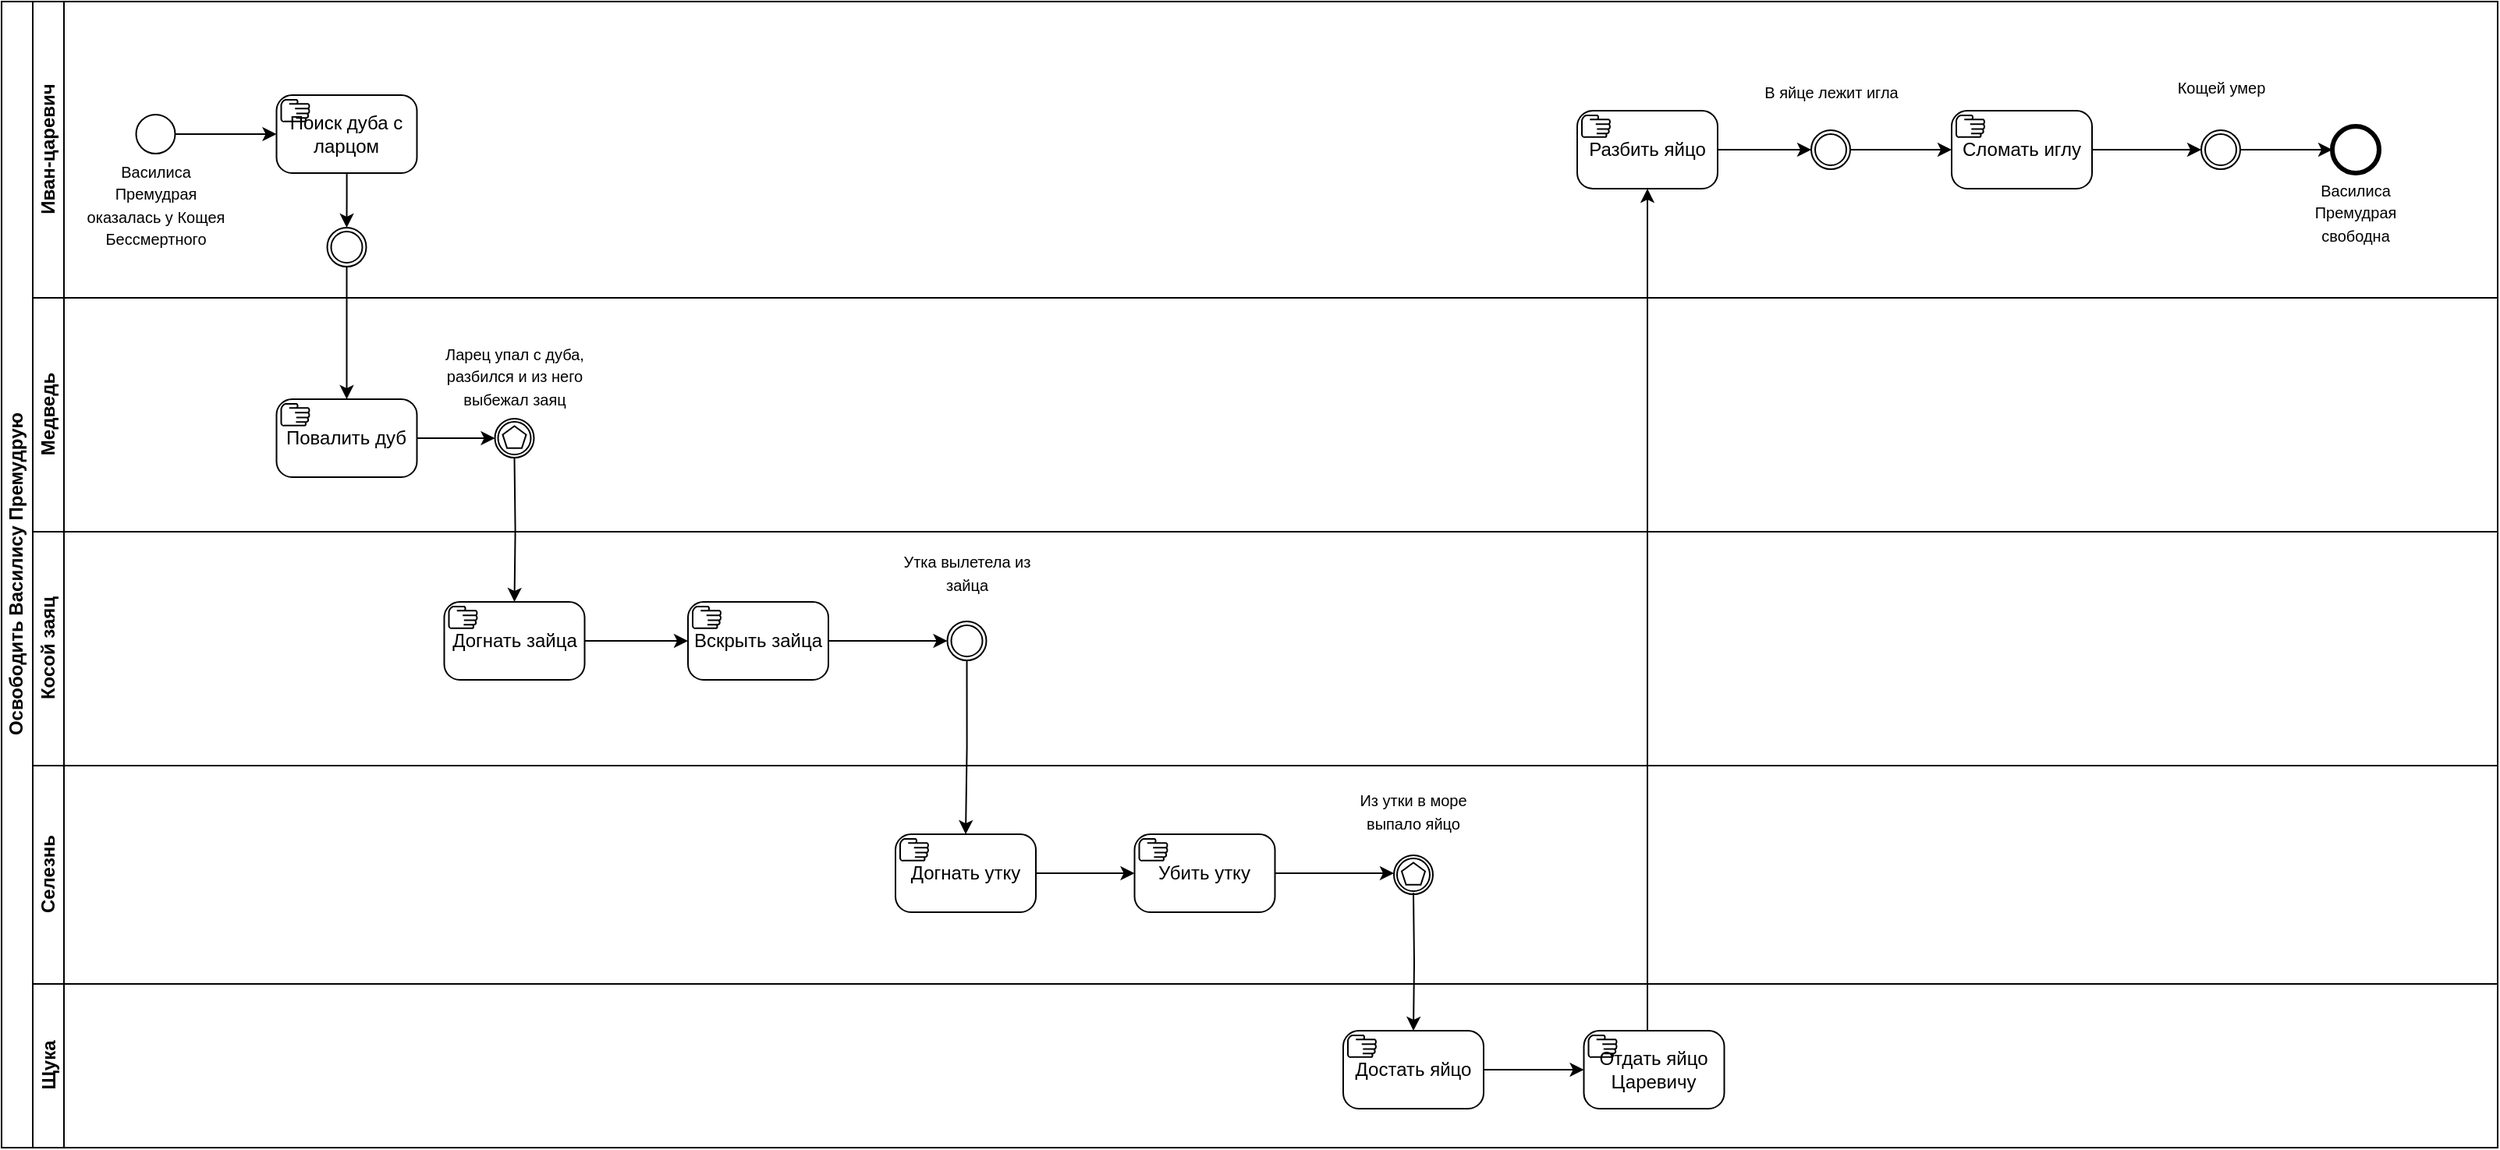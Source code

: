 <mxfile version="22.0.8" type="device">
  <diagram name="Страница — 1" id="PkLhhXdjjKa_ItACIKk9">
    <mxGraphModel dx="1896" dy="1025" grid="1" gridSize="10" guides="1" tooltips="1" connect="1" arrows="1" fold="1" page="1" pageScale="1" pageWidth="827" pageHeight="1169" math="0" shadow="0">
      <root>
        <mxCell id="0" />
        <mxCell id="1" parent="0" />
        <mxCell id="CV_Ubwuvu3cbsaa69gCw-7" value="Освободить Василису Премудрую" style="swimlane;html=1;childLayout=stackLayout;resizeParent=1;resizeParentMax=0;horizontal=0;startSize=20;horizontalStack=0;whiteSpace=wrap;" vertex="1" parent="1">
          <mxGeometry x="160" y="200" width="1600" height="735" as="geometry" />
        </mxCell>
        <mxCell id="CV_Ubwuvu3cbsaa69gCw-9" value="Иван-царевич&lt;br&gt;" style="swimlane;html=1;startSize=20;horizontal=0;" vertex="1" parent="CV_Ubwuvu3cbsaa69gCw-7">
          <mxGeometry x="20" width="1580" height="190" as="geometry" />
        </mxCell>
        <mxCell id="CV_Ubwuvu3cbsaa69gCw-19" value="" style="points=[[0.145,0.145,0],[0.5,0,0],[0.855,0.145,0],[1,0.5,0],[0.855,0.855,0],[0.5,1,0],[0.145,0.855,0],[0,0.5,0]];shape=mxgraph.bpmn.event;html=1;verticalLabelPosition=bottom;labelBackgroundColor=#ffffff;verticalAlign=top;align=center;perimeter=ellipsePerimeter;outlineConnect=0;aspect=fixed;outline=standard;symbol=general;" vertex="1" parent="CV_Ubwuvu3cbsaa69gCw-9">
          <mxGeometry x="66.25" y="72.5" width="25" height="25" as="geometry" />
        </mxCell>
        <mxCell id="CV_Ubwuvu3cbsaa69gCw-22" style="edgeStyle=orthogonalEdgeStyle;rounded=0;orthogonalLoop=1;jettySize=auto;html=1;" edge="1" parent="CV_Ubwuvu3cbsaa69gCw-9" source="CV_Ubwuvu3cbsaa69gCw-19" target="CV_Ubwuvu3cbsaa69gCw-21">
          <mxGeometry relative="1" as="geometry" />
        </mxCell>
        <mxCell id="CV_Ubwuvu3cbsaa69gCw-21" value="Поиск дуба с ларцом" style="points=[[0.25,0,0],[0.5,0,0],[0.75,0,0],[1,0.25,0],[1,0.5,0],[1,0.75,0],[0.75,1,0],[0.5,1,0],[0.25,1,0],[0,0.75,0],[0,0.5,0],[0,0.25,0]];shape=mxgraph.bpmn.task;whiteSpace=wrap;rectStyle=rounded;size=10;html=1;container=1;expand=0;collapsible=0;taskMarker=manual;" vertex="1" parent="CV_Ubwuvu3cbsaa69gCw-9">
          <mxGeometry x="156.25" y="60" width="90" height="50" as="geometry" />
        </mxCell>
        <mxCell id="CV_Ubwuvu3cbsaa69gCw-24" value="" style="edgeStyle=orthogonalEdgeStyle;rounded=0;orthogonalLoop=1;jettySize=auto;html=1;" edge="1" parent="CV_Ubwuvu3cbsaa69gCw-9" source="CV_Ubwuvu3cbsaa69gCw-21" target="CV_Ubwuvu3cbsaa69gCw-23">
          <mxGeometry relative="1" as="geometry" />
        </mxCell>
        <mxCell id="CV_Ubwuvu3cbsaa69gCw-23" value="" style="points=[[0.145,0.145,0],[0.5,0,0],[0.855,0.145,0],[1,0.5,0],[0.855,0.855,0],[0.5,1,0],[0.145,0.855,0],[0,0.5,0]];shape=mxgraph.bpmn.event;html=1;verticalLabelPosition=bottom;labelBackgroundColor=#ffffff;verticalAlign=top;align=center;perimeter=ellipsePerimeter;outlineConnect=0;aspect=fixed;outline=throwing;symbol=general;" vertex="1" parent="CV_Ubwuvu3cbsaa69gCw-9">
          <mxGeometry x="188.75" y="145" width="25" height="25" as="geometry" />
        </mxCell>
        <mxCell id="CV_Ubwuvu3cbsaa69gCw-20" value="&lt;font style=&quot;font-size: 10px;&quot;&gt;Василиса Премудрая оказалась у Кощея Бессмертного&lt;/font&gt;" style="text;html=1;strokeColor=none;fillColor=none;align=center;verticalAlign=middle;whiteSpace=wrap;rounded=0;" vertex="1" parent="CV_Ubwuvu3cbsaa69gCw-9">
          <mxGeometry x="30" y="115" width="97.5" height="30" as="geometry" />
        </mxCell>
        <mxCell id="CV_Ubwuvu3cbsaa69gCw-55" value="Разбить яйцо" style="points=[[0.25,0,0],[0.5,0,0],[0.75,0,0],[1,0.25,0],[1,0.5,0],[1,0.75,0],[0.75,1,0],[0.5,1,0],[0.25,1,0],[0,0.75,0],[0,0.5,0],[0,0.25,0]];shape=mxgraph.bpmn.task;whiteSpace=wrap;rectStyle=rounded;size=10;html=1;container=1;expand=0;collapsible=0;taskMarker=manual;" vertex="1" parent="CV_Ubwuvu3cbsaa69gCw-9">
          <mxGeometry x="990" y="70" width="90" height="50" as="geometry" />
        </mxCell>
        <mxCell id="CV_Ubwuvu3cbsaa69gCw-64" style="edgeStyle=orthogonalEdgeStyle;rounded=0;orthogonalLoop=1;jettySize=auto;html=1;" edge="1" parent="CV_Ubwuvu3cbsaa69gCw-9" source="CV_Ubwuvu3cbsaa69gCw-60" target="CV_Ubwuvu3cbsaa69gCw-63">
          <mxGeometry relative="1" as="geometry" />
        </mxCell>
        <mxCell id="CV_Ubwuvu3cbsaa69gCw-60" value="" style="points=[[0.145,0.145,0],[0.5,0,0],[0.855,0.145,0],[1,0.5,0],[0.855,0.855,0],[0.5,1,0],[0.145,0.855,0],[0,0.5,0]];shape=mxgraph.bpmn.event;html=1;verticalLabelPosition=bottom;labelBackgroundColor=#ffffff;verticalAlign=top;align=center;perimeter=ellipsePerimeter;outlineConnect=0;aspect=fixed;outline=throwing;symbol=general;" vertex="1" parent="CV_Ubwuvu3cbsaa69gCw-9">
          <mxGeometry x="1140" y="82.5" width="25" height="25" as="geometry" />
        </mxCell>
        <mxCell id="CV_Ubwuvu3cbsaa69gCw-61" value="&lt;font style=&quot;font-size: 10px;&quot;&gt;В яйце лежит игла&lt;br&gt;&lt;/font&gt;" style="text;html=1;strokeColor=none;fillColor=none;align=center;verticalAlign=middle;whiteSpace=wrap;rounded=0;" vertex="1" parent="CV_Ubwuvu3cbsaa69gCw-9">
          <mxGeometry x="1103.75" y="42.5" width="97.5" height="30" as="geometry" />
        </mxCell>
        <mxCell id="CV_Ubwuvu3cbsaa69gCw-62" style="edgeStyle=orthogonalEdgeStyle;rounded=0;orthogonalLoop=1;jettySize=auto;html=1;entryX=0;entryY=0.5;entryDx=0;entryDy=0;entryPerimeter=0;" edge="1" parent="CV_Ubwuvu3cbsaa69gCw-9" source="CV_Ubwuvu3cbsaa69gCw-55" target="CV_Ubwuvu3cbsaa69gCw-60">
          <mxGeometry relative="1" as="geometry" />
        </mxCell>
        <mxCell id="CV_Ubwuvu3cbsaa69gCw-63" value="Сломать иглу" style="points=[[0.25,0,0],[0.5,0,0],[0.75,0,0],[1,0.25,0],[1,0.5,0],[1,0.75,0],[0.75,1,0],[0.5,1,0],[0.25,1,0],[0,0.75,0],[0,0.5,0],[0,0.25,0]];shape=mxgraph.bpmn.task;whiteSpace=wrap;rectStyle=rounded;size=10;html=1;container=1;expand=0;collapsible=0;taskMarker=manual;" vertex="1" parent="CV_Ubwuvu3cbsaa69gCw-9">
          <mxGeometry x="1230" y="70" width="90" height="50" as="geometry" />
        </mxCell>
        <mxCell id="CV_Ubwuvu3cbsaa69gCw-65" value="" style="points=[[0.145,0.145,0],[0.5,0,0],[0.855,0.145,0],[1,0.5,0],[0.855,0.855,0],[0.5,1,0],[0.145,0.855,0],[0,0.5,0]];shape=mxgraph.bpmn.event;html=1;verticalLabelPosition=bottom;labelBackgroundColor=#ffffff;verticalAlign=top;align=center;perimeter=ellipsePerimeter;outlineConnect=0;aspect=fixed;outline=throwing;symbol=general;" vertex="1" parent="CV_Ubwuvu3cbsaa69gCw-9">
          <mxGeometry x="1390" y="82.5" width="25" height="25" as="geometry" />
        </mxCell>
        <mxCell id="CV_Ubwuvu3cbsaa69gCw-66" value="&lt;font style=&quot;font-size: 10px;&quot;&gt;Кощей умер&lt;br&gt;&lt;/font&gt;" style="text;html=1;strokeColor=none;fillColor=none;align=center;verticalAlign=middle;whiteSpace=wrap;rounded=0;" vertex="1" parent="CV_Ubwuvu3cbsaa69gCw-9">
          <mxGeometry x="1353.75" y="40" width="97.5" height="30" as="geometry" />
        </mxCell>
        <mxCell id="CV_Ubwuvu3cbsaa69gCw-68" style="edgeStyle=orthogonalEdgeStyle;rounded=0;orthogonalLoop=1;jettySize=auto;html=1;entryX=0;entryY=0.5;entryDx=0;entryDy=0;entryPerimeter=0;" edge="1" parent="CV_Ubwuvu3cbsaa69gCw-9" source="CV_Ubwuvu3cbsaa69gCw-63" target="CV_Ubwuvu3cbsaa69gCw-65">
          <mxGeometry relative="1" as="geometry" />
        </mxCell>
        <mxCell id="CV_Ubwuvu3cbsaa69gCw-69" value="" style="points=[[0.145,0.145,0],[0.5,0,0],[0.855,0.145,0],[1,0.5,0],[0.855,0.855,0],[0.5,1,0],[0.145,0.855,0],[0,0.5,0]];shape=mxgraph.bpmn.event;html=1;verticalLabelPosition=bottom;labelBackgroundColor=#ffffff;verticalAlign=top;align=center;perimeter=ellipsePerimeter;outlineConnect=0;aspect=fixed;outline=end;symbol=terminate2;" vertex="1" parent="CV_Ubwuvu3cbsaa69gCw-9">
          <mxGeometry x="1474" y="80" width="30" height="30" as="geometry" />
        </mxCell>
        <mxCell id="CV_Ubwuvu3cbsaa69gCw-70" value="&lt;font style=&quot;font-size: 10px;&quot;&gt;Василиса Премудрая свободна&lt;br&gt;&lt;/font&gt;" style="text;html=1;strokeColor=none;fillColor=none;align=center;verticalAlign=middle;whiteSpace=wrap;rounded=0;" vertex="1" parent="CV_Ubwuvu3cbsaa69gCw-9">
          <mxGeometry x="1440.25" y="120" width="97.5" height="30" as="geometry" />
        </mxCell>
        <mxCell id="CV_Ubwuvu3cbsaa69gCw-71" style="edgeStyle=orthogonalEdgeStyle;rounded=0;orthogonalLoop=1;jettySize=auto;html=1;exitX=1;exitY=0.5;exitDx=0;exitDy=0;exitPerimeter=0;entryX=0;entryY=0.5;entryDx=0;entryDy=0;entryPerimeter=0;" edge="1" parent="CV_Ubwuvu3cbsaa69gCw-9" source="CV_Ubwuvu3cbsaa69gCw-65" target="CV_Ubwuvu3cbsaa69gCw-69">
          <mxGeometry relative="1" as="geometry" />
        </mxCell>
        <mxCell id="CV_Ubwuvu3cbsaa69gCw-31" value="Медведь&lt;br&gt;" style="swimlane;html=1;startSize=20;horizontal=0;" vertex="1" parent="CV_Ubwuvu3cbsaa69gCw-7">
          <mxGeometry x="20" y="190" width="1580" height="150" as="geometry" />
        </mxCell>
        <mxCell id="CV_Ubwuvu3cbsaa69gCw-32" value="" style="edgeStyle=orthogonalEdgeStyle;rounded=0;orthogonalLoop=1;jettySize=auto;html=1;" edge="1" parent="CV_Ubwuvu3cbsaa69gCw-31" target="CV_Ubwuvu3cbsaa69gCw-34">
          <mxGeometry relative="1" as="geometry">
            <mxPoint x="240" y="65" as="sourcePoint" />
          </mxGeometry>
        </mxCell>
        <mxCell id="CV_Ubwuvu3cbsaa69gCw-30" value="&lt;font style=&quot;font-size: 10px;&quot;&gt;Ларец упал с дуба, разбился и из него выбежал заяц&lt;/font&gt;" style="text;html=1;strokeColor=none;fillColor=none;align=center;verticalAlign=middle;whiteSpace=wrap;rounded=0;" vertex="1" parent="CV_Ubwuvu3cbsaa69gCw-31">
          <mxGeometry x="260" y="35" width="97.5" height="30" as="geometry" />
        </mxCell>
        <mxCell id="CV_Ubwuvu3cbsaa69gCw-25" value="Повалить дуб" style="points=[[0.25,0,0],[0.5,0,0],[0.75,0,0],[1,0.25,0],[1,0.5,0],[1,0.75,0],[0.75,1,0],[0.5,1,0],[0.25,1,0],[0,0.75,0],[0,0.5,0],[0,0.25,0]];shape=mxgraph.bpmn.task;whiteSpace=wrap;rectStyle=rounded;size=10;html=1;container=1;expand=0;collapsible=0;taskMarker=manual;" vertex="1" parent="CV_Ubwuvu3cbsaa69gCw-31">
          <mxGeometry x="156.25" y="65" width="90" height="50" as="geometry" />
        </mxCell>
        <mxCell id="CV_Ubwuvu3cbsaa69gCw-29" value="" style="edgeStyle=orthogonalEdgeStyle;rounded=0;orthogonalLoop=1;jettySize=auto;html=1;" edge="1" parent="CV_Ubwuvu3cbsaa69gCw-31" source="CV_Ubwuvu3cbsaa69gCw-25">
          <mxGeometry relative="1" as="geometry">
            <mxPoint x="296.25" y="90" as="targetPoint" />
          </mxGeometry>
        </mxCell>
        <mxCell id="CV_Ubwuvu3cbsaa69gCw-57" value="" style="points=[[0.145,0.145,0],[0.5,0,0],[0.855,0.145,0],[1,0.5,0],[0.855,0.855,0],[0.5,1,0],[0.145,0.855,0],[0,0.5,0]];shape=mxgraph.bpmn.event;html=1;verticalLabelPosition=bottom;labelBackgroundColor=#ffffff;verticalAlign=top;align=center;perimeter=ellipsePerimeter;outlineConnect=0;aspect=fixed;outline=catching;symbol=multiple;" vertex="1" parent="CV_Ubwuvu3cbsaa69gCw-31">
          <mxGeometry x="296.25" y="77.5" width="25" height="25" as="geometry" />
        </mxCell>
        <mxCell id="CV_Ubwuvu3cbsaa69gCw-10" value="Косой заяц&lt;br&gt;" style="swimlane;html=1;startSize=20;horizontal=0;" vertex="1" parent="CV_Ubwuvu3cbsaa69gCw-7">
          <mxGeometry x="20" y="340" width="1580" height="150" as="geometry" />
        </mxCell>
        <mxCell id="CV_Ubwuvu3cbsaa69gCw-39" style="edgeStyle=orthogonalEdgeStyle;rounded=0;orthogonalLoop=1;jettySize=auto;html=1;" edge="1" parent="CV_Ubwuvu3cbsaa69gCw-10" source="CV_Ubwuvu3cbsaa69gCw-36" target="CV_Ubwuvu3cbsaa69gCw-38">
          <mxGeometry relative="1" as="geometry" />
        </mxCell>
        <mxCell id="CV_Ubwuvu3cbsaa69gCw-36" value="Догнать зайца" style="points=[[0.25,0,0],[0.5,0,0],[0.75,0,0],[1,0.25,0],[1,0.5,0],[1,0.75,0],[0.75,1,0],[0.5,1,0],[0.25,1,0],[0,0.75,0],[0,0.5,0],[0,0.25,0]];shape=mxgraph.bpmn.task;whiteSpace=wrap;rectStyle=rounded;size=10;html=1;container=1;expand=0;collapsible=0;taskMarker=manual;" vertex="1" parent="CV_Ubwuvu3cbsaa69gCw-10">
          <mxGeometry x="263.75" y="45" width="90" height="50" as="geometry" />
        </mxCell>
        <mxCell id="CV_Ubwuvu3cbsaa69gCw-42" value="" style="edgeStyle=orthogonalEdgeStyle;rounded=0;orthogonalLoop=1;jettySize=auto;html=1;" edge="1" parent="CV_Ubwuvu3cbsaa69gCw-10" source="CV_Ubwuvu3cbsaa69gCw-38" target="CV_Ubwuvu3cbsaa69gCw-41">
          <mxGeometry relative="1" as="geometry" />
        </mxCell>
        <mxCell id="CV_Ubwuvu3cbsaa69gCw-38" value="Вскрыть зайца&lt;br&gt;" style="points=[[0.25,0,0],[0.5,0,0],[0.75,0,0],[1,0.25,0],[1,0.5,0],[1,0.75,0],[0.75,1,0],[0.5,1,0],[0.25,1,0],[0,0.75,0],[0,0.5,0],[0,0.25,0]];shape=mxgraph.bpmn.task;whiteSpace=wrap;rectStyle=rounded;size=10;html=1;container=1;expand=0;collapsible=0;taskMarker=manual;" vertex="1" parent="CV_Ubwuvu3cbsaa69gCw-10">
          <mxGeometry x="420" y="45" width="90" height="50" as="geometry" />
        </mxCell>
        <mxCell id="CV_Ubwuvu3cbsaa69gCw-40" value="&lt;font style=&quot;font-size: 10px;&quot;&gt;Утка вылетела из зайца&lt;br&gt;&lt;/font&gt;" style="text;html=1;strokeColor=none;fillColor=none;align=center;verticalAlign=middle;whiteSpace=wrap;rounded=0;" vertex="1" parent="CV_Ubwuvu3cbsaa69gCw-10">
          <mxGeometry x="550" y="11" width="97.5" height="30" as="geometry" />
        </mxCell>
        <mxCell id="CV_Ubwuvu3cbsaa69gCw-41" value="" style="points=[[0.145,0.145,0],[0.5,0,0],[0.855,0.145,0],[1,0.5,0],[0.855,0.855,0],[0.5,1,0],[0.145,0.855,0],[0,0.5,0]];shape=mxgraph.bpmn.event;html=1;verticalLabelPosition=bottom;labelBackgroundColor=#ffffff;verticalAlign=top;align=center;perimeter=ellipsePerimeter;outlineConnect=0;aspect=fixed;outline=throwing;symbol=general;" vertex="1" parent="CV_Ubwuvu3cbsaa69gCw-10">
          <mxGeometry x="586.25" y="57.5" width="25" height="25" as="geometry" />
        </mxCell>
        <mxCell id="CV_Ubwuvu3cbsaa69gCw-14" value="Селезнь&lt;br&gt;" style="swimlane;html=1;startSize=20;horizontal=0;" vertex="1" parent="CV_Ubwuvu3cbsaa69gCw-7">
          <mxGeometry x="20" y="490" width="1580" height="140" as="geometry" />
        </mxCell>
        <mxCell id="CV_Ubwuvu3cbsaa69gCw-45" value="Догнать утку" style="points=[[0.25,0,0],[0.5,0,0],[0.75,0,0],[1,0.25,0],[1,0.5,0],[1,0.75,0],[0.75,1,0],[0.5,1,0],[0.25,1,0],[0,0.75,0],[0,0.5,0],[0,0.25,0]];shape=mxgraph.bpmn.task;whiteSpace=wrap;rectStyle=rounded;size=10;html=1;container=1;expand=0;collapsible=0;taskMarker=manual;" vertex="1" parent="CV_Ubwuvu3cbsaa69gCw-14">
          <mxGeometry x="553" y="44" width="90" height="50" as="geometry" />
        </mxCell>
        <mxCell id="CV_Ubwuvu3cbsaa69gCw-47" value="Убить утку" style="points=[[0.25,0,0],[0.5,0,0],[0.75,0,0],[1,0.25,0],[1,0.5,0],[1,0.75,0],[0.75,1,0],[0.5,1,0],[0.25,1,0],[0,0.75,0],[0,0.5,0],[0,0.25,0]];shape=mxgraph.bpmn.task;whiteSpace=wrap;rectStyle=rounded;size=10;html=1;container=1;expand=0;collapsible=0;taskMarker=manual;" vertex="1" parent="CV_Ubwuvu3cbsaa69gCw-14">
          <mxGeometry x="706.25" y="44" width="90" height="50" as="geometry" />
        </mxCell>
        <mxCell id="CV_Ubwuvu3cbsaa69gCw-44" style="edgeStyle=orthogonalEdgeStyle;rounded=0;orthogonalLoop=1;jettySize=auto;html=1;" edge="1" parent="CV_Ubwuvu3cbsaa69gCw-14" source="CV_Ubwuvu3cbsaa69gCw-45" target="CV_Ubwuvu3cbsaa69gCw-47">
          <mxGeometry relative="1" as="geometry" />
        </mxCell>
        <mxCell id="CV_Ubwuvu3cbsaa69gCw-48" value="&lt;font style=&quot;font-size: 10px;&quot;&gt;Из утки в море выпало яйцо&lt;br&gt;&lt;/font&gt;" style="text;html=1;strokeColor=none;fillColor=none;align=center;verticalAlign=middle;whiteSpace=wrap;rounded=0;" vertex="1" parent="CV_Ubwuvu3cbsaa69gCw-14">
          <mxGeometry x="836.25" y="14" width="97.5" height="30" as="geometry" />
        </mxCell>
        <mxCell id="CV_Ubwuvu3cbsaa69gCw-46" value="" style="edgeStyle=orthogonalEdgeStyle;rounded=0;orthogonalLoop=1;jettySize=auto;html=1;" edge="1" parent="CV_Ubwuvu3cbsaa69gCw-14" source="CV_Ubwuvu3cbsaa69gCw-47">
          <mxGeometry relative="1" as="geometry">
            <mxPoint x="872.5" y="69" as="targetPoint" />
          </mxGeometry>
        </mxCell>
        <mxCell id="CV_Ubwuvu3cbsaa69gCw-59" value="" style="points=[[0.145,0.145,0],[0.5,0,0],[0.855,0.145,0],[1,0.5,0],[0.855,0.855,0],[0.5,1,0],[0.145,0.855,0],[0,0.5,0]];shape=mxgraph.bpmn.event;html=1;verticalLabelPosition=bottom;labelBackgroundColor=#ffffff;verticalAlign=top;align=center;perimeter=ellipsePerimeter;outlineConnect=0;aspect=fixed;outline=catching;symbol=multiple;" vertex="1" parent="CV_Ubwuvu3cbsaa69gCw-14">
          <mxGeometry x="872.5" y="57.5" width="25" height="25" as="geometry" />
        </mxCell>
        <mxCell id="CV_Ubwuvu3cbsaa69gCw-13" value="Щука&lt;br&gt;" style="swimlane;startSize=20;horizontal=0;html=1;whiteSpace=wrap;" vertex="1" parent="CV_Ubwuvu3cbsaa69gCw-7">
          <mxGeometry x="20" y="630" width="1580" height="105" as="geometry" />
        </mxCell>
        <mxCell id="CV_Ubwuvu3cbsaa69gCw-51" value="Достать яйцо&lt;br&gt;" style="points=[[0.25,0,0],[0.5,0,0],[0.75,0,0],[1,0.25,0],[1,0.5,0],[1,0.75,0],[0.75,1,0],[0.5,1,0],[0.25,1,0],[0,0.75,0],[0,0.5,0],[0,0.25,0]];shape=mxgraph.bpmn.task;whiteSpace=wrap;rectStyle=rounded;size=10;html=1;container=1;expand=0;collapsible=0;taskMarker=manual;" vertex="1" parent="CV_Ubwuvu3cbsaa69gCw-13">
          <mxGeometry x="840" y="30" width="90" height="50" as="geometry" />
        </mxCell>
        <mxCell id="CV_Ubwuvu3cbsaa69gCw-52" value="Отдать яйцо Царевичу" style="points=[[0.25,0,0],[0.5,0,0],[0.75,0,0],[1,0.25,0],[1,0.5,0],[1,0.75,0],[0.75,1,0],[0.5,1,0],[0.25,1,0],[0,0.75,0],[0,0.5,0],[0,0.25,0]];shape=mxgraph.bpmn.task;whiteSpace=wrap;rectStyle=rounded;size=10;html=1;container=1;expand=0;collapsible=0;taskMarker=manual;" vertex="1" parent="CV_Ubwuvu3cbsaa69gCw-13">
          <mxGeometry x="994.25" y="30" width="90" height="50" as="geometry" />
        </mxCell>
        <mxCell id="CV_Ubwuvu3cbsaa69gCw-53" style="edgeStyle=orthogonalEdgeStyle;rounded=0;orthogonalLoop=1;jettySize=auto;html=1;" edge="1" parent="CV_Ubwuvu3cbsaa69gCw-13" source="CV_Ubwuvu3cbsaa69gCw-51" target="CV_Ubwuvu3cbsaa69gCw-52">
          <mxGeometry relative="1" as="geometry" />
        </mxCell>
        <mxCell id="CV_Ubwuvu3cbsaa69gCw-26" style="edgeStyle=orthogonalEdgeStyle;rounded=0;orthogonalLoop=1;jettySize=auto;html=1;" edge="1" parent="CV_Ubwuvu3cbsaa69gCw-7" source="CV_Ubwuvu3cbsaa69gCw-23" target="CV_Ubwuvu3cbsaa69gCw-25">
          <mxGeometry relative="1" as="geometry" />
        </mxCell>
        <mxCell id="CV_Ubwuvu3cbsaa69gCw-37" style="edgeStyle=orthogonalEdgeStyle;rounded=0;orthogonalLoop=1;jettySize=auto;html=1;entryX=0.5;entryY=0;entryDx=0;entryDy=0;entryPerimeter=0;" edge="1" parent="CV_Ubwuvu3cbsaa69gCw-7" target="CV_Ubwuvu3cbsaa69gCw-36">
          <mxGeometry relative="1" as="geometry">
            <mxPoint x="328.75" y="292.5" as="sourcePoint" />
          </mxGeometry>
        </mxCell>
        <mxCell id="CV_Ubwuvu3cbsaa69gCw-50" style="edgeStyle=orthogonalEdgeStyle;rounded=0;orthogonalLoop=1;jettySize=auto;html=1;" edge="1" parent="CV_Ubwuvu3cbsaa69gCw-7" source="CV_Ubwuvu3cbsaa69gCw-41" target="CV_Ubwuvu3cbsaa69gCw-45">
          <mxGeometry relative="1" as="geometry" />
        </mxCell>
        <mxCell id="CV_Ubwuvu3cbsaa69gCw-54" style="edgeStyle=orthogonalEdgeStyle;rounded=0;orthogonalLoop=1;jettySize=auto;html=1;entryX=0.5;entryY=0;entryDx=0;entryDy=0;entryPerimeter=0;" edge="1" parent="CV_Ubwuvu3cbsaa69gCw-7" target="CV_Ubwuvu3cbsaa69gCw-51">
          <mxGeometry relative="1" as="geometry">
            <mxPoint x="905" y="571.5" as="sourcePoint" />
          </mxGeometry>
        </mxCell>
        <mxCell id="CV_Ubwuvu3cbsaa69gCw-56" style="edgeStyle=orthogonalEdgeStyle;rounded=0;orthogonalLoop=1;jettySize=auto;html=1;entryX=0.5;entryY=1;entryDx=0;entryDy=0;entryPerimeter=0;" edge="1" parent="CV_Ubwuvu3cbsaa69gCw-7" source="CV_Ubwuvu3cbsaa69gCw-52" target="CV_Ubwuvu3cbsaa69gCw-55">
          <mxGeometry relative="1" as="geometry">
            <Array as="points">
              <mxPoint x="1055" y="530" />
              <mxPoint x="1055" y="530" />
            </Array>
          </mxGeometry>
        </mxCell>
      </root>
    </mxGraphModel>
  </diagram>
</mxfile>
